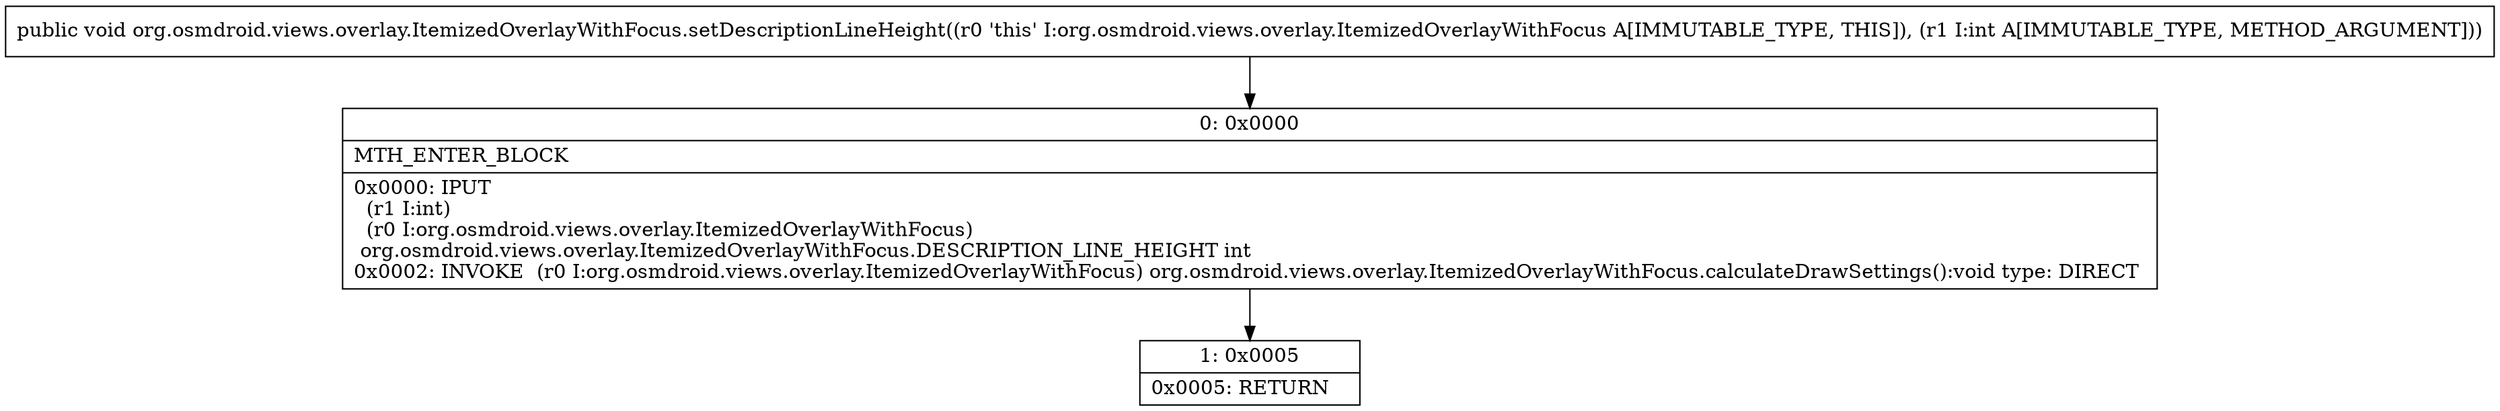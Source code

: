 digraph "CFG fororg.osmdroid.views.overlay.ItemizedOverlayWithFocus.setDescriptionLineHeight(I)V" {
Node_0 [shape=record,label="{0\:\ 0x0000|MTH_ENTER_BLOCK\l|0x0000: IPUT  \l  (r1 I:int)\l  (r0 I:org.osmdroid.views.overlay.ItemizedOverlayWithFocus)\l org.osmdroid.views.overlay.ItemizedOverlayWithFocus.DESCRIPTION_LINE_HEIGHT int \l0x0002: INVOKE  (r0 I:org.osmdroid.views.overlay.ItemizedOverlayWithFocus) org.osmdroid.views.overlay.ItemizedOverlayWithFocus.calculateDrawSettings():void type: DIRECT \l}"];
Node_1 [shape=record,label="{1\:\ 0x0005|0x0005: RETURN   \l}"];
MethodNode[shape=record,label="{public void org.osmdroid.views.overlay.ItemizedOverlayWithFocus.setDescriptionLineHeight((r0 'this' I:org.osmdroid.views.overlay.ItemizedOverlayWithFocus A[IMMUTABLE_TYPE, THIS]), (r1 I:int A[IMMUTABLE_TYPE, METHOD_ARGUMENT])) }"];
MethodNode -> Node_0;
Node_0 -> Node_1;
}

